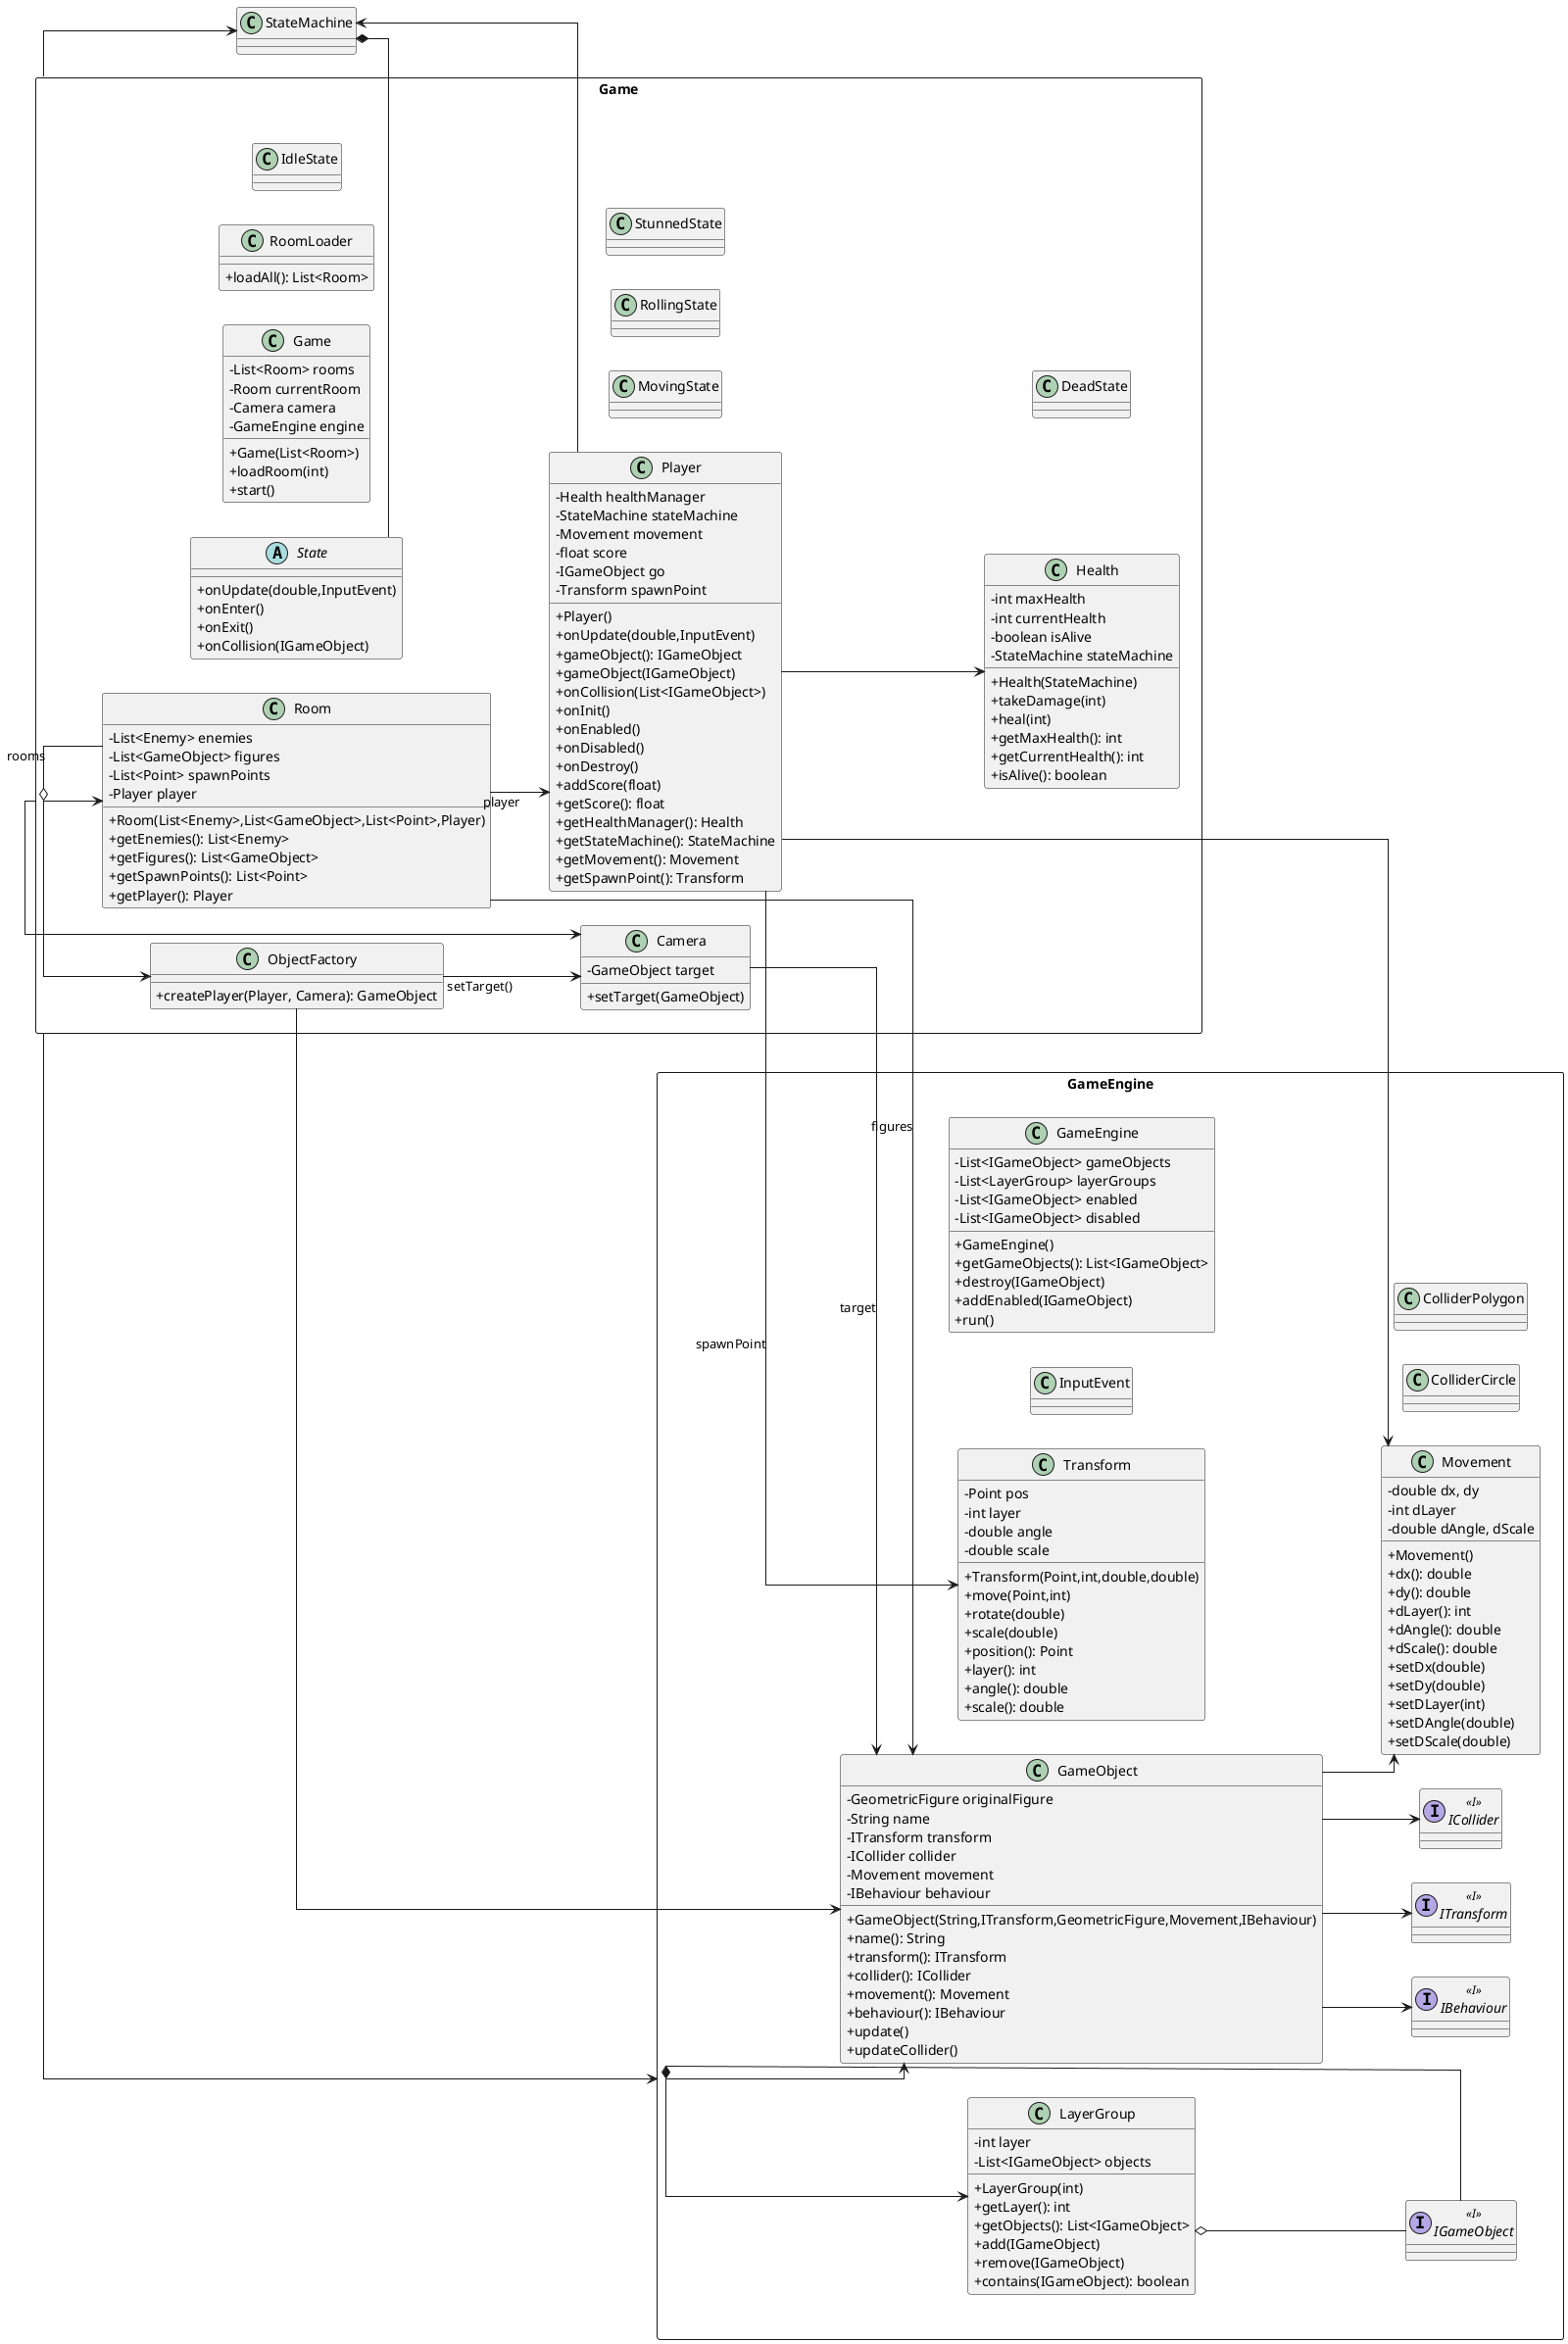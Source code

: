 @startuml Game
' Layout e estilo
left to right direction
skinparam packageStyle rectangle
skinparam linetype ortho
skinparam classAttributeIconSize 0

'=== Pacote Game ===
package "Game" <<Rectangle>> {
  
  class Camera {
    - GameObject target
    + setTarget(GameObject)
  }

  class Game {
    - List<Room> rooms
    - Room currentRoom
    - Camera camera
    - GameEngine engine
    + Game(List<Room>)
    + loadRoom(int)
    + start()
  }

  class Health {
    - int maxHealth
    - int currentHealth
    - boolean isAlive
    - StateMachine stateMachine
    + Health(StateMachine)
    + takeDamage(int)
    + heal(int)
    + getMaxHealth(): int
    + getCurrentHealth(): int
    + isAlive(): boolean
  }

  class ObjectFactory {
    + createPlayer(Player, Camera): GameObject
  }

  class Player {
    - Health healthManager
    - StateMachine stateMachine
    - Movement movement
    - float score
    - IGameObject go
    - Transform spawnPoint
    + Player()
    + onUpdate(double,InputEvent)
    + gameObject(): IGameObject
    + gameObject(IGameObject)
    + onCollision(List<IGameObject>)
    + onInit()
    + onEnabled()
    + onDisabled()
    + onDestroy()
    + addScore(float)
    + getScore(): float
    + getHealthManager(): Health
    + getStateMachine(): StateMachine
    + getMovement(): Movement
    + getSpawnPoint(): Transform
  }

  class Room {
    - List<Enemy> enemies
    - List<GameObject> figures
    - List<Point> spawnPoints
    - Player player
    + Room(List<Enemy>,List<GameObject>,List<Point>,Player)
    + getEnemies(): List<Enemy>
    + getFigures(): List<GameObject>
    + getSpawnPoints(): List<Point>
    + getPlayer(): Player
  }

  class RoomLoader {
    + loadAll(): List<Room>
  }

  abstract class State {
    + onUpdate(double,InputEvent)
    + onEnter()
    + onExit()
    + onCollision(IGameObject)
  }
  class IdleState
  class MovingState
  class RollingState
  class StunnedState
  class DeadState

}

'=== Pacote GameEngine ===
package "GameEngine" <<Rectangle>> {

  interface IGameObject <<I>>
  interface IBehaviour  <<I>>
  interface ITransform  <<I>>
  interface ICollider   <<I>>

  class InputEvent

  class GameEngine {
    - List<IGameObject> gameObjects
    - List<LayerGroup> layerGroups
    - List<IGameObject> enabled
    - List<IGameObject> disabled
    + GameEngine()
    + getGameObjects(): List<IGameObject>
    + destroy(IGameObject)
    + addEnabled(IGameObject)
    + run()
  }

  class GameObject {
    - GeometricFigure originalFigure
    - String name
    - ITransform transform
    - ICollider collider
    - Movement movement
    - IBehaviour behaviour
    + GameObject(String,ITransform,GeometricFigure,Movement,IBehaviour)
    + name(): String
    + transform(): ITransform
    + collider(): ICollider
    + movement(): Movement
    + behaviour(): IBehaviour
    + update()
    + updateCollider()
  }

  class ColliderCircle
  class ColliderPolygon

  class LayerGroup {
    - int layer
    - List<IGameObject> objects
    + LayerGroup(int)
    + getLayer(): int
    + getObjects(): List<IGameObject>
    + add(IGameObject)
    + remove(IGameObject)
    + contains(IGameObject): boolean
  }

  class Movement {
    - double dx, dy
    - int dLayer
    - double dAngle, dScale
    + Movement()
    + dx(): double
    + dy(): double
    + dLayer(): int
    + dAngle(): double
    + dScale(): double
    + setDx(double)
    + setDy(double)
    + setDLayer(int)
    + setDAngle(double)
    + setDScale(double)
  }

  class Transform {
    - Point pos
    - int layer
    - double angle
    - double scale
    + Transform(Point,int,double,double)
    + move(Point,int)
    + rotate(double)
    + scale(double)
    + position(): Point
    + layer(): int
    + angle(): double
    + scale(): double
  }
}

'=== Relacionamentos ===
Game --> Camera
Game --> GameEngine
Game --> Room
Game --> ObjectFactory
Game --> StateMachine
Game o-- Room : rooms
Camera --> GameObject       : target
ObjectFactory --> Camera    : setTarget()
ObjectFactory --> GameObject
Player --> Health
Player --> StateMachine
Player --> Movement
Player --> Transform        : spawnPoint
Room --> Player             : player
Room --> GameObject         : figures
StateMachine *-- State

GameEngine *-- IGameObject
GameEngine --> GameObject
GameEngine --> LayerGroup
LayerGroup o-- IGameObject
GameObject --> ITransform
GameObject --> ICollider
GameObject --> Movement
GameObject --> IBehaviour

@enduml
